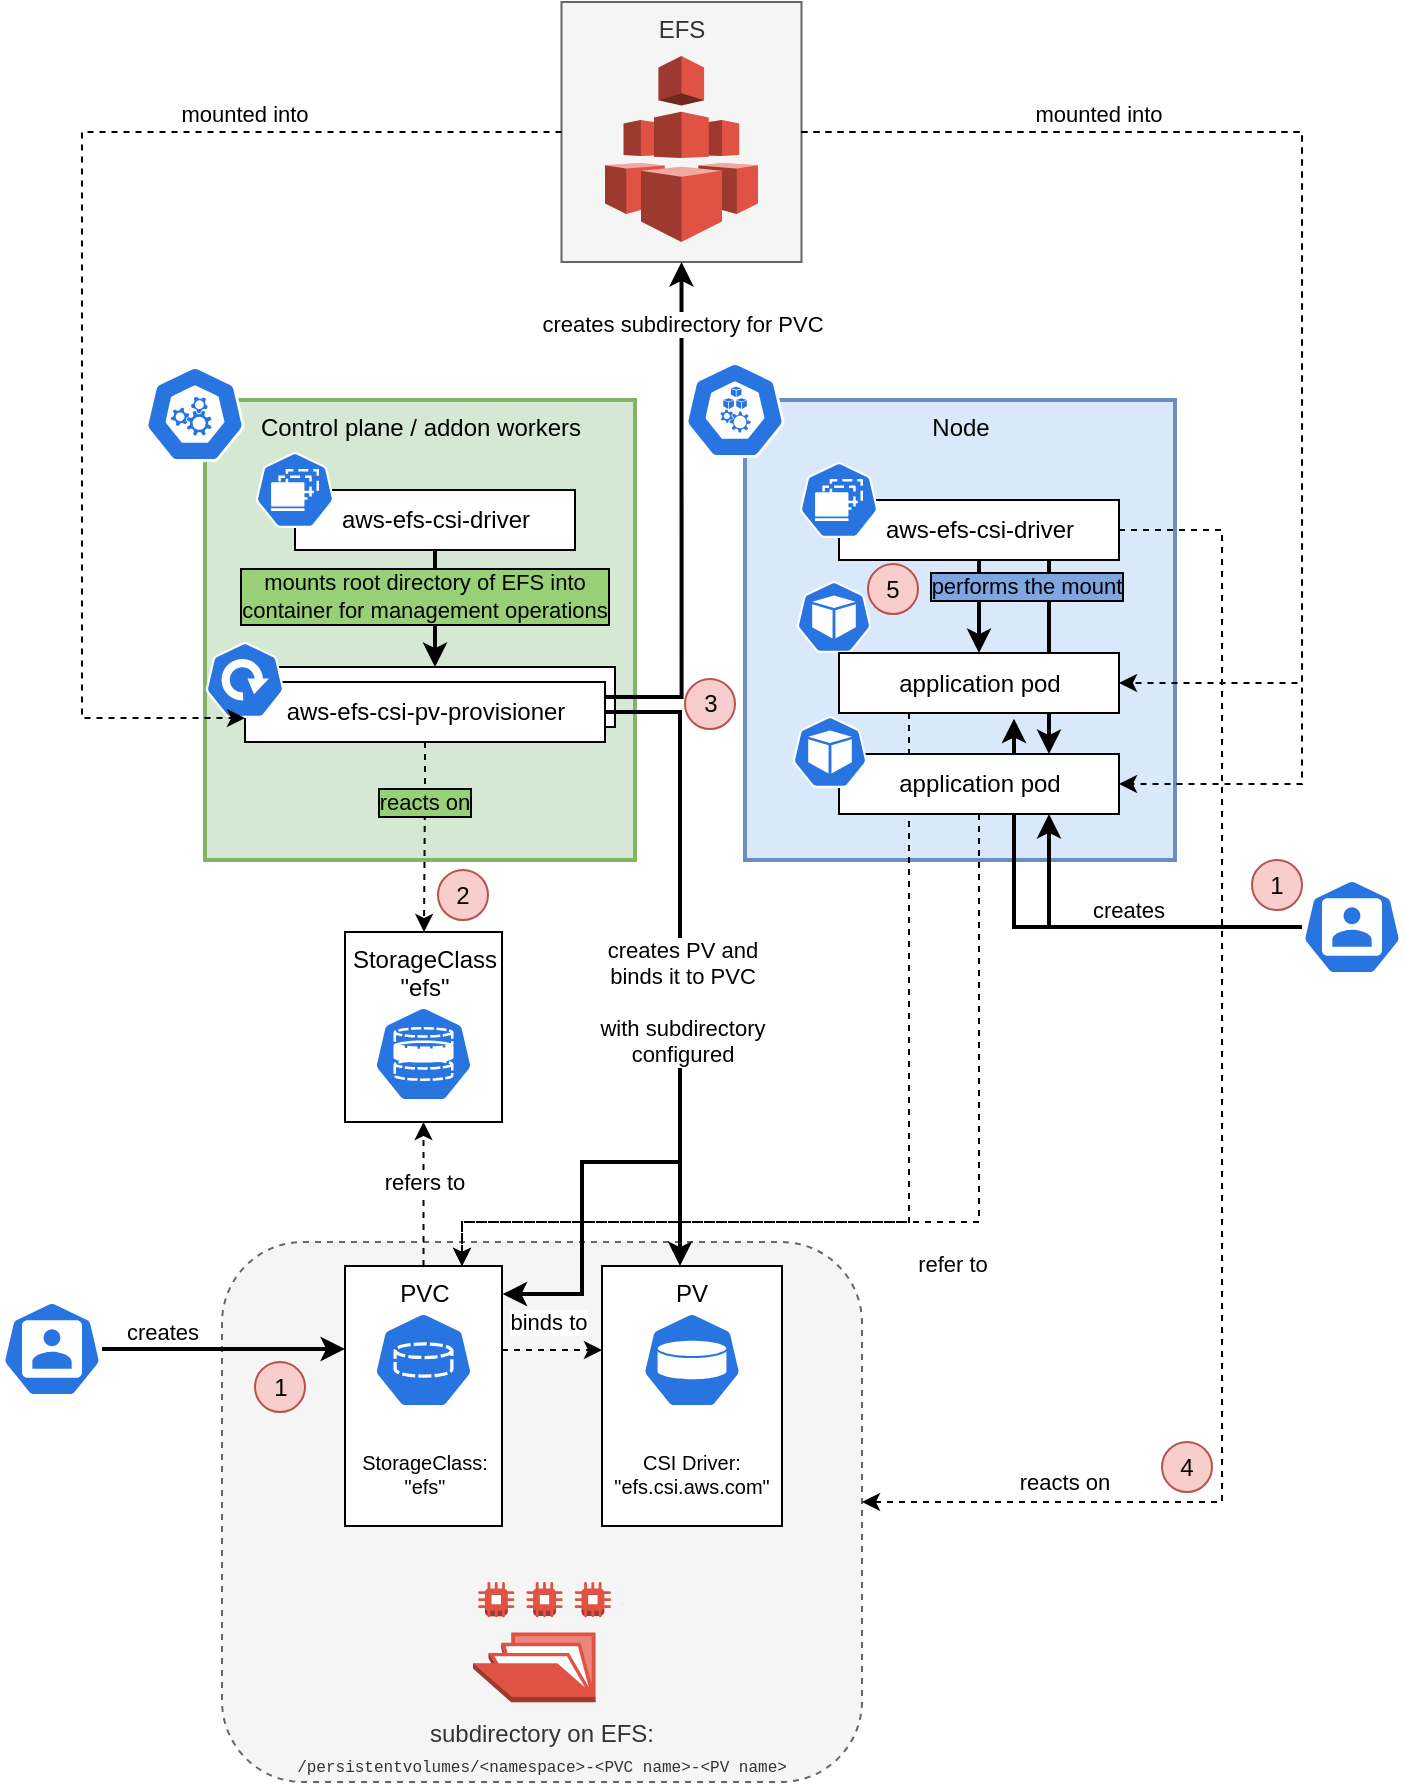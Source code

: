 <mxfile version="13.1.3" type="device"><diagram id="5YGl8SikQzoQg6SouhzL" name="Page-1"><mxGraphModel dx="2426" dy="1276" grid="1" gridSize="10" guides="1" tooltips="1" connect="1" arrows="1" fold="1" page="1" pageScale="1" pageWidth="850" pageHeight="1100" math="0" shadow="0"><root><mxCell id="0"/><mxCell id="1" parent="0"/><mxCell id="e7SzUtzwNTlDKZdJkgGL-63" value="subdirectory on EFS:&lt;br&gt;&lt;div&gt;&lt;font style=&quot;font-size: 8px&quot; face=&quot;Courier New&quot;&gt;/persistentvolumes/&amp;lt;namespace&amp;gt;-&amp;lt;PVC name&amp;gt;-&amp;lt;PV name&amp;gt;&lt;/font&gt;&lt;/div&gt;" style="rounded=1;whiteSpace=wrap;html=1;dashed=1;verticalAlign=bottom;fillColor=#f5f5f5;strokeColor=#666666;fontColor=#333333;" parent="1" vertex="1"><mxGeometry x="220" y="630" width="320" height="270" as="geometry"/></mxCell><mxCell id="e7SzUtzwNTlDKZdJkgGL-64" value="" style="outlineConnect=0;dashed=0;verticalLabelPosition=bottom;verticalAlign=top;align=center;html=1;shape=mxgraph.aws3.efs_share;fillColor=#E05243;gradientColor=none;" parent="1" vertex="1"><mxGeometry x="345.5" y="799.995" width="69" height="60.136" as="geometry"/></mxCell><mxCell id="e7SzUtzwNTlDKZdJkgGL-25" value="EFS" style="rounded=0;whiteSpace=wrap;html=1;verticalAlign=top;fillColor=#f5f5f5;strokeColor=#666666;fontColor=#333333;" parent="1" vertex="1"><mxGeometry x="389.75" y="10" width="120" height="130" as="geometry"/></mxCell><mxCell id="e7SzUtzwNTlDKZdJkgGL-6" value="Node" style="rounded=0;whiteSpace=wrap;html=1;verticalAlign=top;strokeWidth=2;fillColor=#dae8fc;strokeColor=#6c8ebf;" parent="1" vertex="1"><mxGeometry x="481.5" y="209" width="215" height="230" as="geometry"/></mxCell><mxCell id="e7SzUtzwNTlDKZdJkgGL-4" value="" style="html=1;dashed=0;whitespace=wrap;fillColor=#2875E2;strokeColor=#ffffff;points=[[0.005,0.63,0],[0.1,0.2,0],[0.9,0.2,0],[0.5,0,0],[0.995,0.63,0],[0.72,0.99,0],[0.5,1,0],[0.28,0.99,0]];shape=mxgraph.kubernetes.icon;prIcon=node" parent="1" vertex="1"><mxGeometry x="451.5" y="190" width="50" height="48" as="geometry"/></mxCell><mxCell id="e7SzUtzwNTlDKZdJkgGL-8" value="" style="group" parent="1" vertex="1" connectable="0"><mxGeometry x="508.5" y="240" width="160" height="49" as="geometry"/></mxCell><mxCell id="e7SzUtzwNTlDKZdJkgGL-7" value="aws-efs-csi-driver" style="rounded=0;whiteSpace=wrap;html=1;" parent="e7SzUtzwNTlDKZdJkgGL-8" vertex="1"><mxGeometry x="20" y="19" width="140" height="30" as="geometry"/></mxCell><mxCell id="e7SzUtzwNTlDKZdJkgGL-5" value="" style="html=1;dashed=0;whitespace=wrap;fillColor=#2875E2;strokeColor=#ffffff;points=[[0.005,0.63,0],[0.1,0.2,0],[0.9,0.2,0],[0.5,0,0],[0.995,0.63,0],[0.72,0.99,0],[0.5,1,0],[0.28,0.99,0]];shape=mxgraph.kubernetes.icon;prIcon=ds" parent="e7SzUtzwNTlDKZdJkgGL-8" vertex="1"><mxGeometry width="40" height="38" as="geometry"/></mxCell><mxCell id="e7SzUtzwNTlDKZdJkgGL-20" value="Control plane / addon workers" style="rounded=0;whiteSpace=wrap;html=1;verticalAlign=top;strokeWidth=2;fillColor=#d5e8d4;strokeColor=#82b366;" parent="1" vertex="1"><mxGeometry x="211.5" y="209" width="215" height="230" as="geometry"/></mxCell><mxCell id="e7SzUtzwNTlDKZdJkgGL-19" value="" style="html=1;dashed=0;whitespace=wrap;fillColor=#2875E2;strokeColor=#ffffff;points=[[0.005,0.63,0],[0.1,0.2,0],[0.9,0.2,0],[0.5,0,0],[0.995,0.63,0],[0.72,0.99,0],[0.5,1,0],[0.28,0.99,0]];shape=mxgraph.kubernetes.icon;prIcon=master" parent="1" vertex="1"><mxGeometry x="181.5" y="192" width="50" height="48" as="geometry"/></mxCell><mxCell id="e7SzUtzwNTlDKZdJkgGL-23" value="aws-efs-csi-pv-provisioner" style="rounded=0;whiteSpace=wrap;html=1;" parent="1" vertex="1"><mxGeometry x="236.5" y="342.5" width="180" height="30" as="geometry"/></mxCell><mxCell id="ECRu2nt3DCTmf4FbqhnS-3" style="edgeStyle=orthogonalEdgeStyle;rounded=0;orthogonalLoop=1;jettySize=auto;html=1;exitX=1;exitY=0.5;exitDx=0;exitDy=0;entryX=1.004;entryY=0.108;entryDx=0;entryDy=0;entryPerimeter=0;labelBackgroundColor=#97D077;strokeWidth=2;" edge="1" parent="1" source="e7SzUtzwNTlDKZdJkgGL-22" target="e7SzUtzwNTlDKZdJkgGL-42"><mxGeometry relative="1" as="geometry"><Array as="points"><mxPoint x="449" y="365"/><mxPoint x="449" y="590"/><mxPoint x="400" y="590"/><mxPoint x="400" y="656"/></Array></mxGeometry></mxCell><mxCell id="e7SzUtzwNTlDKZdJkgGL-22" value="aws-efs-csi-pv-provisioner" style="rounded=0;whiteSpace=wrap;html=1;" parent="1" vertex="1"><mxGeometry x="231.5" y="350" width="180" height="30" as="geometry"/></mxCell><mxCell id="e7SzUtzwNTlDKZdJkgGL-21" value="" style="html=1;dashed=0;whitespace=wrap;fillColor=#2875E2;strokeColor=#ffffff;points=[[0.005,0.63,0],[0.1,0.2,0],[0.9,0.2,0],[0.5,0,0],[0.995,0.63,0],[0.72,0.99,0],[0.5,1,0],[0.28,0.99,0]];shape=mxgraph.kubernetes.icon;prIcon=deploy" parent="1" vertex="1"><mxGeometry x="211.5" y="330" width="40" height="38" as="geometry"/></mxCell><mxCell id="e7SzUtzwNTlDKZdJkgGL-24" value="" style="outlineConnect=0;dashed=0;verticalLabelPosition=bottom;verticalAlign=top;align=center;html=1;shape=mxgraph.aws3.efs;fillColor=#E05243;gradientColor=none;" parent="1" vertex="1"><mxGeometry x="411.5" y="37" width="76.5" height="93" as="geometry"/></mxCell><mxCell id="e7SzUtzwNTlDKZdJkgGL-27" style="edgeStyle=orthogonalEdgeStyle;rounded=0;orthogonalLoop=1;jettySize=auto;html=1;entryX=0.5;entryY=1;entryDx=0;entryDy=0;entryPerimeter=0;dashed=1;" parent="1" source="e7SzUtzwNTlDKZdJkgGL-25" target="e7SzUtzwNTlDKZdJkgGL-21" edge="1"><mxGeometry relative="1" as="geometry"><Array as="points"><mxPoint x="150" y="75"/><mxPoint x="150" y="368"/></Array></mxGeometry></mxCell><mxCell id="e7SzUtzwNTlDKZdJkgGL-28" value="&lt;div&gt;mounted into&lt;/div&gt;" style="edgeLabel;html=1;align=center;verticalAlign=bottom;resizable=0;points=[];" parent="e7SzUtzwNTlDKZdJkgGL-27" vertex="1" connectable="0"><mxGeometry x="-0.481" y="1" relative="1" as="geometry"><mxPoint x="0.37" y="-1.03" as="offset"/></mxGeometry></mxCell><mxCell id="e7SzUtzwNTlDKZdJkgGL-29" style="edgeStyle=orthogonalEdgeStyle;rounded=0;orthogonalLoop=1;jettySize=auto;html=1;entryX=1;entryY=0.5;entryDx=0;entryDy=0;dashed=1;" parent="1" source="e7SzUtzwNTlDKZdJkgGL-25" target="e7SzUtzwNTlDKZdJkgGL-11" edge="1"><mxGeometry relative="1" as="geometry"><Array as="points"><mxPoint x="760" y="75"/><mxPoint x="760" y="351"/></Array></mxGeometry></mxCell><mxCell id="e7SzUtzwNTlDKZdJkgGL-30" style="edgeStyle=orthogonalEdgeStyle;rounded=0;orthogonalLoop=1;jettySize=auto;html=1;entryX=1;entryY=0.5;entryDx=0;entryDy=0;dashed=1;" parent="1" source="e7SzUtzwNTlDKZdJkgGL-25" target="e7SzUtzwNTlDKZdJkgGL-17" edge="1"><mxGeometry relative="1" as="geometry"><Array as="points"><mxPoint x="760" y="75"/><mxPoint x="760" y="401"/></Array></mxGeometry></mxCell><mxCell id="e7SzUtzwNTlDKZdJkgGL-31" value="mounted into" style="edgeLabel;html=1;align=center;verticalAlign=middle;resizable=0;points=[];" parent="e7SzUtzwNTlDKZdJkgGL-30" vertex="1" connectable="0"><mxGeometry x="-0.529" y="3" relative="1" as="geometry"><mxPoint x="-9.85" y="-6.03" as="offset"/></mxGeometry></mxCell><mxCell id="e7SzUtzwNTlDKZdJkgGL-43" value="&lt;div&gt;creates&lt;/div&gt;" style="edgeStyle=orthogonalEdgeStyle;rounded=0;orthogonalLoop=1;jettySize=auto;html=1;verticalAlign=bottom;strokeWidth=2;" parent="1" source="e7SzUtzwNTlDKZdJkgGL-41" target="e7SzUtzwNTlDKZdJkgGL-42" edge="1"><mxGeometry x="-0.506" relative="1" as="geometry"><Array as="points"><mxPoint x="270" y="684"/><mxPoint x="270" y="684"/></Array><mxPoint as="offset"/></mxGeometry></mxCell><mxCell id="e7SzUtzwNTlDKZdJkgGL-41" value="" style="html=1;dashed=0;whitespace=wrap;fillColor=#2875E2;strokeColor=#ffffff;points=[[0.005,0.63,0],[0.1,0.2,0],[0.9,0.2,0],[0.5,0,0],[0.995,0.63,0],[0.72,0.99,0],[0.5,1,0],[0.28,0.99,0]];shape=mxgraph.kubernetes.icon;prIcon=user" parent="1" vertex="1"><mxGeometry x="110" y="659.5" width="50" height="48" as="geometry"/></mxCell><mxCell id="e7SzUtzwNTlDKZdJkgGL-46" value="" style="group" parent="1" vertex="1" connectable="0"><mxGeometry x="281.5" y="475" width="78.5" height="95" as="geometry"/></mxCell><mxCell id="e7SzUtzwNTlDKZdJkgGL-74" value="" style="group" parent="e7SzUtzwNTlDKZdJkgGL-46" vertex="1" connectable="0"><mxGeometry width="78.5" height="95" as="geometry"/></mxCell><mxCell id="e7SzUtzwNTlDKZdJkgGL-44" value="StorageClass &quot;efs&quot;" style="rounded=0;whiteSpace=wrap;html=1;verticalAlign=top;" parent="e7SzUtzwNTlDKZdJkgGL-74" vertex="1"><mxGeometry width="78.5" height="95" as="geometry"/></mxCell><mxCell id="e7SzUtzwNTlDKZdJkgGL-2" value="" style="html=1;dashed=0;whitespace=wrap;fillColor=#2875E2;strokeColor=#ffffff;points=[[0.005,0.63,0],[0.1,0.2,0],[0.9,0.2,0],[0.5,0,0],[0.995,0.63,0],[0.72,0.99,0],[0.5,1,0],[0.28,0.99,0]];shape=mxgraph.kubernetes.icon;prIcon=sc" parent="e7SzUtzwNTlDKZdJkgGL-74" vertex="1"><mxGeometry x="14.25" y="37" width="50" height="48" as="geometry"/></mxCell><mxCell id="e7SzUtzwNTlDKZdJkgGL-47" value="" style="group" parent="1" vertex="1" connectable="0"><mxGeometry x="281.5" y="642" width="78.5" height="130" as="geometry"/></mxCell><mxCell id="e7SzUtzwNTlDKZdJkgGL-83" value="" style="group" parent="e7SzUtzwNTlDKZdJkgGL-47" vertex="1" connectable="0"><mxGeometry width="78.5" height="130" as="geometry"/></mxCell><mxCell id="e7SzUtzwNTlDKZdJkgGL-79" value="" style="group" parent="e7SzUtzwNTlDKZdJkgGL-83" vertex="1" connectable="0"><mxGeometry width="78.5" height="130" as="geometry"/></mxCell><mxCell id="e7SzUtzwNTlDKZdJkgGL-42" value="&lt;div&gt;PVC&lt;/div&gt;&lt;div&gt;&lt;br&gt;&lt;/div&gt;&lt;div&gt;&lt;br&gt;&lt;/div&gt;&lt;div&gt;&lt;br&gt;&lt;/div&gt;&lt;div&gt;&lt;br&gt;&lt;/div&gt;&lt;div&gt;&lt;br&gt;&lt;/div&gt;&lt;div style=&quot;font-size: 10px&quot;&gt;StorageClass:&lt;br&gt;&quot;efs&quot;&lt;br&gt;&lt;/div&gt;" style="rounded=0;whiteSpace=wrap;html=1;verticalAlign=top;" parent="e7SzUtzwNTlDKZdJkgGL-79" vertex="1"><mxGeometry width="78.5" height="130" as="geometry"/></mxCell><mxCell id="e7SzUtzwNTlDKZdJkgGL-3" value="" style="html=1;dashed=0;whitespace=wrap;fillColor=#2875E2;strokeColor=#ffffff;points=[[0.005,0.63,0],[0.1,0.2,0],[0.9,0.2,0],[0.5,0,0],[0.995,0.63,0],[0.72,0.99,0],[0.5,1,0],[0.28,0.99,0]];shape=mxgraph.kubernetes.icon;prIcon=pvc" parent="e7SzUtzwNTlDKZdJkgGL-79" vertex="1"><mxGeometry x="14.25" y="23" width="50" height="48" as="geometry"/></mxCell><mxCell id="e7SzUtzwNTlDKZdJkgGL-48" value="refers to" style="edgeStyle=orthogonalEdgeStyle;rounded=0;orthogonalLoop=1;jettySize=auto;html=1;entryX=0.5;entryY=1;entryDx=0;entryDy=0;dashed=1;" parent="1" source="e7SzUtzwNTlDKZdJkgGL-42" target="e7SzUtzwNTlDKZdJkgGL-44" edge="1"><mxGeometry x="0.167" relative="1" as="geometry"><mxPoint as="offset"/></mxGeometry></mxCell><mxCell id="e7SzUtzwNTlDKZdJkgGL-56" value="" style="edgeStyle=orthogonalEdgeStyle;rounded=0;orthogonalLoop=1;jettySize=auto;html=1;dashed=1;verticalAlign=bottom;" parent="1" source="e7SzUtzwNTlDKZdJkgGL-42" edge="1"><mxGeometry relative="1" as="geometry"><mxPoint x="410" y="684" as="targetPoint"/><Array as="points"><mxPoint x="410" y="684"/></Array></mxGeometry></mxCell><mxCell id="e7SzUtzwNTlDKZdJkgGL-101" value="binds to" style="edgeLabel;html=1;align=center;verticalAlign=middle;resizable=0;points=[];" parent="e7SzUtzwNTlDKZdJkgGL-56" vertex="1" connectable="0"><mxGeometry x="-0.41" relative="1" as="geometry"><mxPoint x="8.24" y="-14.01" as="offset"/></mxGeometry></mxCell><mxCell id="e7SzUtzwNTlDKZdJkgGL-66" style="edgeStyle=orthogonalEdgeStyle;rounded=0;orthogonalLoop=1;jettySize=auto;html=1;exitX=1;exitY=0.5;exitDx=0;exitDy=0;dashed=1;" parent="1" source="e7SzUtzwNTlDKZdJkgGL-7" edge="1"><mxGeometry relative="1" as="geometry"><mxPoint x="540" y="760" as="targetPoint"/><Array as="points"><mxPoint x="720" y="274"/><mxPoint x="720" y="760"/><mxPoint x="540" y="760"/></Array></mxGeometry></mxCell><mxCell id="e7SzUtzwNTlDKZdJkgGL-67" value="&lt;div&gt;reacts on&lt;/div&gt;" style="edgeLabel;html=1;align=center;verticalAlign=middle;resizable=0;points=[];" parent="e7SzUtzwNTlDKZdJkgGL-66" vertex="1" connectable="0"><mxGeometry x="0.72" y="1" relative="1" as="geometry"><mxPoint y="-11" as="offset"/></mxGeometry></mxCell><mxCell id="e7SzUtzwNTlDKZdJkgGL-68" value="" style="group" parent="1" vertex="1" connectable="0"><mxGeometry x="236.5" y="235" width="160" height="49" as="geometry"/></mxCell><mxCell id="e7SzUtzwNTlDKZdJkgGL-69" value="aws-efs-csi-driver" style="rounded=0;whiteSpace=wrap;html=1;" parent="e7SzUtzwNTlDKZdJkgGL-68" vertex="1"><mxGeometry x="20" y="19" width="140" height="30" as="geometry"/></mxCell><mxCell id="e7SzUtzwNTlDKZdJkgGL-70" value="" style="html=1;dashed=0;whitespace=wrap;fillColor=#2875E2;strokeColor=#ffffff;points=[[0.005,0.63,0],[0.1,0.2,0],[0.9,0.2,0],[0.5,0,0],[0.995,0.63,0],[0.72,0.99,0],[0.5,1,0],[0.28,0.99,0]];shape=mxgraph.kubernetes.icon;prIcon=ds" parent="e7SzUtzwNTlDKZdJkgGL-68" vertex="1"><mxGeometry width="40" height="38" as="geometry"/></mxCell><mxCell id="e7SzUtzwNTlDKZdJkgGL-84" value="" style="group" parent="1" vertex="1" connectable="0"><mxGeometry x="410" y="642" width="90" height="130" as="geometry"/></mxCell><mxCell id="e7SzUtzwNTlDKZdJkgGL-80" value="" style="group" parent="e7SzUtzwNTlDKZdJkgGL-84" vertex="1" connectable="0"><mxGeometry width="90" height="130" as="geometry"/></mxCell><mxCell id="e7SzUtzwNTlDKZdJkgGL-55" value="" style="group" parent="e7SzUtzwNTlDKZdJkgGL-80" vertex="1" connectable="0"><mxGeometry width="90" height="130" as="geometry"/></mxCell><mxCell id="e7SzUtzwNTlDKZdJkgGL-51" value="" style="group" parent="e7SzUtzwNTlDKZdJkgGL-55" vertex="1" connectable="0"><mxGeometry width="90" height="130" as="geometry"/></mxCell><mxCell id="e7SzUtzwNTlDKZdJkgGL-52" value="&lt;div&gt;PV&lt;/div&gt;&lt;div&gt;&lt;br&gt;&lt;/div&gt;&lt;div&gt;&lt;br&gt;&lt;/div&gt;&lt;div&gt;&lt;br&gt;&lt;/div&gt;&lt;div&gt;&lt;br&gt;&lt;/div&gt;&lt;div&gt;&lt;br&gt;&lt;/div&gt;&lt;div style=&quot;font-size: 10px&quot;&gt;CSI Driver:&lt;br&gt;&quot;efs.csi.aws.com&quot;&lt;br&gt;&lt;/div&gt;" style="rounded=0;whiteSpace=wrap;html=1;verticalAlign=top;" parent="e7SzUtzwNTlDKZdJkgGL-51" vertex="1"><mxGeometry width="90" height="130" as="geometry"/></mxCell><mxCell id="e7SzUtzwNTlDKZdJkgGL-1" value="" style="html=1;dashed=0;whitespace=wrap;fillColor=#2875E2;strokeColor=#ffffff;points=[[0.005,0.63,0],[0.1,0.2,0],[0.9,0.2,0],[0.5,0,0],[0.995,0.63,0],[0.72,0.99,0],[0.5,1,0],[0.28,0.99,0]];shape=mxgraph.kubernetes.icon;prIcon=pv" parent="e7SzUtzwNTlDKZdJkgGL-51" vertex="1"><mxGeometry x="16.338" y="23" width="57.325" height="48" as="geometry"/></mxCell><mxCell id="e7SzUtzwNTlDKZdJkgGL-87" value="1" style="ellipse;whiteSpace=wrap;html=1;aspect=fixed;fillColor=#f8cecc;strokeColor=#b85450;" parent="1" vertex="1"><mxGeometry x="236.5" y="690" width="25" height="25" as="geometry"/></mxCell><mxCell id="e7SzUtzwNTlDKZdJkgGL-89" value="3" style="ellipse;whiteSpace=wrap;html=1;aspect=fixed;fillColor=#f8cecc;strokeColor=#b85450;" parent="1" vertex="1"><mxGeometry x="451.5" y="348.5" width="25" height="25" as="geometry"/></mxCell><mxCell id="e7SzUtzwNTlDKZdJkgGL-90" value="4" style="ellipse;whiteSpace=wrap;html=1;aspect=fixed;fillColor=#f8cecc;strokeColor=#b85450;" parent="1" vertex="1"><mxGeometry x="690" y="730" width="25" height="25" as="geometry"/></mxCell><mxCell id="e7SzUtzwNTlDKZdJkgGL-91" value="2" style="ellipse;whiteSpace=wrap;html=1;aspect=fixed;fillColor=#f8cecc;strokeColor=#b85450;" parent="1" vertex="1"><mxGeometry x="328" y="444" width="25" height="25" as="geometry"/></mxCell><mxCell id="e7SzUtzwNTlDKZdJkgGL-93" style="edgeStyle=orthogonalEdgeStyle;rounded=0;orthogonalLoop=1;jettySize=auto;html=1;entryX=0.75;entryY=1;entryDx=0;entryDy=0;strokeWidth=2;" parent="1" source="e7SzUtzwNTlDKZdJkgGL-92" target="e7SzUtzwNTlDKZdJkgGL-17" edge="1"><mxGeometry relative="1" as="geometry"/></mxCell><mxCell id="e7SzUtzwNTlDKZdJkgGL-92" value="" style="html=1;dashed=0;whitespace=wrap;fillColor=#2875E2;strokeColor=#ffffff;points=[[0.005,0.63,0],[0.1,0.2,0],[0.9,0.2,0],[0.5,0,0],[0.995,0.63,0],[0.72,0.99,0],[0.5,1,0],[0.28,0.99,0]];shape=mxgraph.kubernetes.icon;prIcon=user" parent="1" vertex="1"><mxGeometry x="760" y="448.5" width="50" height="48" as="geometry"/></mxCell><mxCell id="e7SzUtzwNTlDKZdJkgGL-94" style="edgeStyle=orthogonalEdgeStyle;rounded=0;orthogonalLoop=1;jettySize=auto;html=1;entryX=0.625;entryY=1.094;entryDx=0;entryDy=0;entryPerimeter=0;strokeWidth=2;" parent="1" source="e7SzUtzwNTlDKZdJkgGL-92" target="e7SzUtzwNTlDKZdJkgGL-11" edge="1"><mxGeometry relative="1" as="geometry"/></mxCell><mxCell id="e7SzUtzwNTlDKZdJkgGL-95" value="&lt;div&gt;creates&lt;/div&gt;" style="edgeLabel;html=1;align=center;verticalAlign=middle;resizable=0;points=[];" parent="e7SzUtzwNTlDKZdJkgGL-94" vertex="1" connectable="0"><mxGeometry x="-0.246" y="1" relative="1" as="geometry"><mxPoint x="6.5" y="-9.48" as="offset"/></mxGeometry></mxCell><mxCell id="e7SzUtzwNTlDKZdJkgGL-96" value="1" style="ellipse;whiteSpace=wrap;html=1;aspect=fixed;fillColor=#f8cecc;strokeColor=#b85450;" parent="1" vertex="1"><mxGeometry x="735" y="439" width="25" height="25" as="geometry"/></mxCell><mxCell id="e7SzUtzwNTlDKZdJkgGL-97" value="5" style="ellipse;whiteSpace=wrap;html=1;aspect=fixed;fillColor=#f8cecc;strokeColor=#b85450;" parent="1" vertex="1"><mxGeometry x="543" y="291" width="25" height="25" as="geometry"/></mxCell><mxCell id="e7SzUtzwNTlDKZdJkgGL-58" style="edgeStyle=orthogonalEdgeStyle;rounded=0;orthogonalLoop=1;jettySize=auto;html=1;exitX=0.25;exitY=1;exitDx=0;exitDy=0;entryX=0.75;entryY=0;entryDx=0;entryDy=0;dashed=1;" parent="1" source="e7SzUtzwNTlDKZdJkgGL-11" target="e7SzUtzwNTlDKZdJkgGL-42" edge="1"><mxGeometry relative="1" as="geometry"><Array as="points"><mxPoint x="564" y="620"/><mxPoint x="340" y="620"/><mxPoint x="340" y="642"/></Array><mxPoint x="390" y="580" as="targetPoint"/></mxGeometry></mxCell><mxCell id="ECRu2nt3DCTmf4FbqhnS-1" value="refer to" style="edgeLabel;html=1;align=center;verticalAlign=middle;resizable=0;points=[];" vertex="1" connectable="0" parent="e7SzUtzwNTlDKZdJkgGL-58"><mxGeometry x="-0.263" y="1" relative="1" as="geometry"><mxPoint x="19.98" y="91.02" as="offset"/></mxGeometry></mxCell><mxCell id="e7SzUtzwNTlDKZdJkgGL-57" style="edgeStyle=orthogonalEdgeStyle;rounded=0;orthogonalLoop=1;jettySize=auto;html=1;exitX=0.5;exitY=1;exitDx=0;exitDy=0;entryX=0.75;entryY=0;entryDx=0;entryDy=0;dashed=1;" parent="1" source="e7SzUtzwNTlDKZdJkgGL-17" target="e7SzUtzwNTlDKZdJkgGL-42" edge="1"><mxGeometry relative="1" as="geometry"><Array as="points"><mxPoint x="599" y="620"/><mxPoint x="340" y="620"/><mxPoint x="340" y="642"/></Array><mxPoint x="410" y="600" as="targetPoint"/></mxGeometry></mxCell><mxCell id="e7SzUtzwNTlDKZdJkgGL-16" value="" style="group" parent="1" vertex="1" connectable="0"><mxGeometry x="502.5" y="367" width="164" height="72" as="geometry"/></mxCell><mxCell id="e7SzUtzwNTlDKZdJkgGL-17" value="application pod" style="rounded=0;whiteSpace=wrap;html=1;" parent="e7SzUtzwNTlDKZdJkgGL-16" vertex="1"><mxGeometry x="26" y="19" width="140" height="30" as="geometry"/></mxCell><mxCell id="e7SzUtzwNTlDKZdJkgGL-18" value="" style="html=1;dashed=0;whitespace=wrap;fillColor=#2875E2;strokeColor=#ffffff;points=[[0.005,0.63,0],[0.1,0.2,0],[0.9,0.2,0],[0.5,0,0],[0.995,0.63,0],[0.72,0.99,0],[0.5,1,0],[0.28,0.99,0]];shape=mxgraph.kubernetes.icon;prIcon=pod" parent="e7SzUtzwNTlDKZdJkgGL-16" vertex="1"><mxGeometry width="43" height="36" as="geometry"/></mxCell><mxCell id="e7SzUtzwNTlDKZdJkgGL-59" value="reacts on" style="edgeStyle=orthogonalEdgeStyle;rounded=0;orthogonalLoop=1;jettySize=auto;html=1;dashed=1;exitX=0.5;exitY=1;exitDx=0;exitDy=0;labelBackgroundColor=#97D077;labelBorderColor=#000000;" parent="1" source="e7SzUtzwNTlDKZdJkgGL-22" target="e7SzUtzwNTlDKZdJkgGL-44" edge="1"><mxGeometry x="-0.368" relative="1" as="geometry"><Array as="points"><mxPoint x="321" y="400"/><mxPoint x="321" y="400"/></Array><mxPoint as="offset"/></mxGeometry></mxCell><mxCell id="e7SzUtzwNTlDKZdJkgGL-61" style="edgeStyle=orthogonalEdgeStyle;rounded=0;orthogonalLoop=1;jettySize=auto;html=1;exitX=1;exitY=0.5;exitDx=0;exitDy=0;strokeWidth=2;" parent="1" source="e7SzUtzwNTlDKZdJkgGL-22" target="e7SzUtzwNTlDKZdJkgGL-52" edge="1"><mxGeometry relative="1" as="geometry"><Array as="points"><mxPoint x="449" y="365"/></Array></mxGeometry></mxCell><mxCell id="e7SzUtzwNTlDKZdJkgGL-62" value="&lt;div&gt;creates PV and&lt;/div&gt;&lt;div&gt;binds it to PVC&lt;br&gt;&lt;br&gt;with subdirectory&lt;br&gt;configured&lt;br&gt;&lt;/div&gt;" style="edgeLabel;html=1;align=center;verticalAlign=middle;resizable=0;points=[];labelBackgroundColor=#ffffff;" parent="e7SzUtzwNTlDKZdJkgGL-61" vertex="1" connectable="0"><mxGeometry x="0.265" y="1" relative="1" as="geometry"><mxPoint y="-16.36" as="offset"/></mxGeometry></mxCell><mxCell id="ECRu2nt3DCTmf4FbqhnS-4" style="edgeStyle=orthogonalEdgeStyle;rounded=0;orthogonalLoop=1;jettySize=auto;html=1;entryX=0.5;entryY=1;entryDx=0;entryDy=0;labelBackgroundColor=#97D077;strokeWidth=2;exitX=1;exitY=0.25;exitDx=0;exitDy=0;" edge="1" parent="1" source="e7SzUtzwNTlDKZdJkgGL-22" target="e7SzUtzwNTlDKZdJkgGL-25"><mxGeometry relative="1" as="geometry"><Array as="points"><mxPoint x="450" y="358"/></Array></mxGeometry></mxCell><mxCell id="ECRu2nt3DCTmf4FbqhnS-5" value="creates subdirectory for PVC" style="edgeLabel;html=1;align=center;verticalAlign=middle;resizable=0;points=[];" vertex="1" connectable="0" parent="ECRu2nt3DCTmf4FbqhnS-4"><mxGeometry x="0.67" y="1" relative="1" as="geometry"><mxPoint x="0.99" y="-12.02" as="offset"/></mxGeometry></mxCell><mxCell id="ECRu2nt3DCTmf4FbqhnS-7" style="edgeStyle=orthogonalEdgeStyle;rounded=0;orthogonalLoop=1;jettySize=auto;html=1;entryX=0.5;entryY=0;entryDx=0;entryDy=0;labelBackgroundColor=#97D077;strokeWidth=2;" edge="1" parent="1" source="e7SzUtzwNTlDKZdJkgGL-7" target="e7SzUtzwNTlDKZdJkgGL-11"><mxGeometry relative="1" as="geometry"/></mxCell><mxCell id="e7SzUtzwNTlDKZdJkgGL-40" value="&lt;div&gt;performs the mount&lt;/div&gt;" style="edgeStyle=orthogonalEdgeStyle;rounded=0;orthogonalLoop=1;jettySize=auto;html=1;exitX=0.75;exitY=1;exitDx=0;exitDy=0;entryX=0.75;entryY=0;entryDx=0;entryDy=0;labelBackgroundColor=#7EA6E0;strokeWidth=2;labelBorderColor=#000000;" parent="1" source="e7SzUtzwNTlDKZdJkgGL-7" target="e7SzUtzwNTlDKZdJkgGL-17" edge="1"><mxGeometry x="-0.732" y="-12" relative="1" as="geometry"><mxPoint as="offset"/></mxGeometry></mxCell><mxCell id="e7SzUtzwNTlDKZdJkgGL-15" value="" style="group" parent="1" vertex="1" connectable="0"><mxGeometry x="504.5" y="299.5" width="164" height="49" as="geometry"/></mxCell><mxCell id="e7SzUtzwNTlDKZdJkgGL-9" value="" style="html=1;dashed=0;whitespace=wrap;fillColor=#2875E2;strokeColor=#ffffff;points=[[0.005,0.63,0],[0.1,0.2,0],[0.9,0.2,0],[0.5,0,0],[0.995,0.63,0],[0.72,0.99,0],[0.5,1,0],[0.28,0.99,0]];shape=mxgraph.kubernetes.icon;prIcon=pod" parent="e7SzUtzwNTlDKZdJkgGL-15" vertex="1"><mxGeometry width="43" height="36" as="geometry"/></mxCell><mxCell id="e7SzUtzwNTlDKZdJkgGL-11" value="application pod" style="rounded=0;whiteSpace=wrap;html=1;" parent="e7SzUtzwNTlDKZdJkgGL-15" vertex="1"><mxGeometry x="24" y="36" width="140" height="30" as="geometry"/></mxCell><mxCell id="ECRu2nt3DCTmf4FbqhnS-8" style="edgeStyle=orthogonalEdgeStyle;rounded=0;orthogonalLoop=1;jettySize=auto;html=1;entryX=0.5;entryY=0;entryDx=0;entryDy=0;labelBackgroundColor=#97D077;strokeWidth=2;" edge="1" parent="1" source="e7SzUtzwNTlDKZdJkgGL-69" target="e7SzUtzwNTlDKZdJkgGL-23"><mxGeometry relative="1" as="geometry"/></mxCell><mxCell id="ECRu2nt3DCTmf4FbqhnS-9" value="&lt;div&gt;mounts root directory of EFS into&lt;/div&gt;&lt;div&gt;container for management operations&lt;/div&gt;" style="edgeLabel;html=1;align=center;verticalAlign=middle;resizable=0;points=[];labelBackgroundColor=#97D077;labelBorderColor=#000000;spacing=3;spacingTop=0;" vertex="1" connectable="0" parent="ECRu2nt3DCTmf4FbqhnS-8"><mxGeometry x="-0.221" y="1" relative="1" as="geometry"><mxPoint x="-7" as="offset"/></mxGeometry></mxCell></root></mxGraphModel></diagram></mxfile>